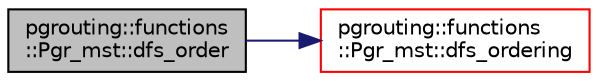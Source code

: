digraph "pgrouting::functions::Pgr_mst::dfs_order"
{
  edge [fontname="Helvetica",fontsize="10",labelfontname="Helvetica",labelfontsize="10"];
  node [fontname="Helvetica",fontsize="10",shape=record];
  rankdir="LR";
  Node22 [label="pgrouting::functions\l::Pgr_mst::dfs_order",height=0.2,width=0.4,color="black", fillcolor="grey75", style="filled", fontcolor="black"];
  Node22 -> Node23 [color="midnightblue",fontsize="10",style="solid",fontname="Helvetica"];
  Node23 [label="pgrouting::functions\l::Pgr_mst::dfs_ordering",height=0.2,width=0.4,color="red", fillcolor="white", style="filled",URL="$classpgrouting_1_1functions_1_1Pgr__mst.html#aa7967e83888220735fd4df6d7d7a89b5"];
}
